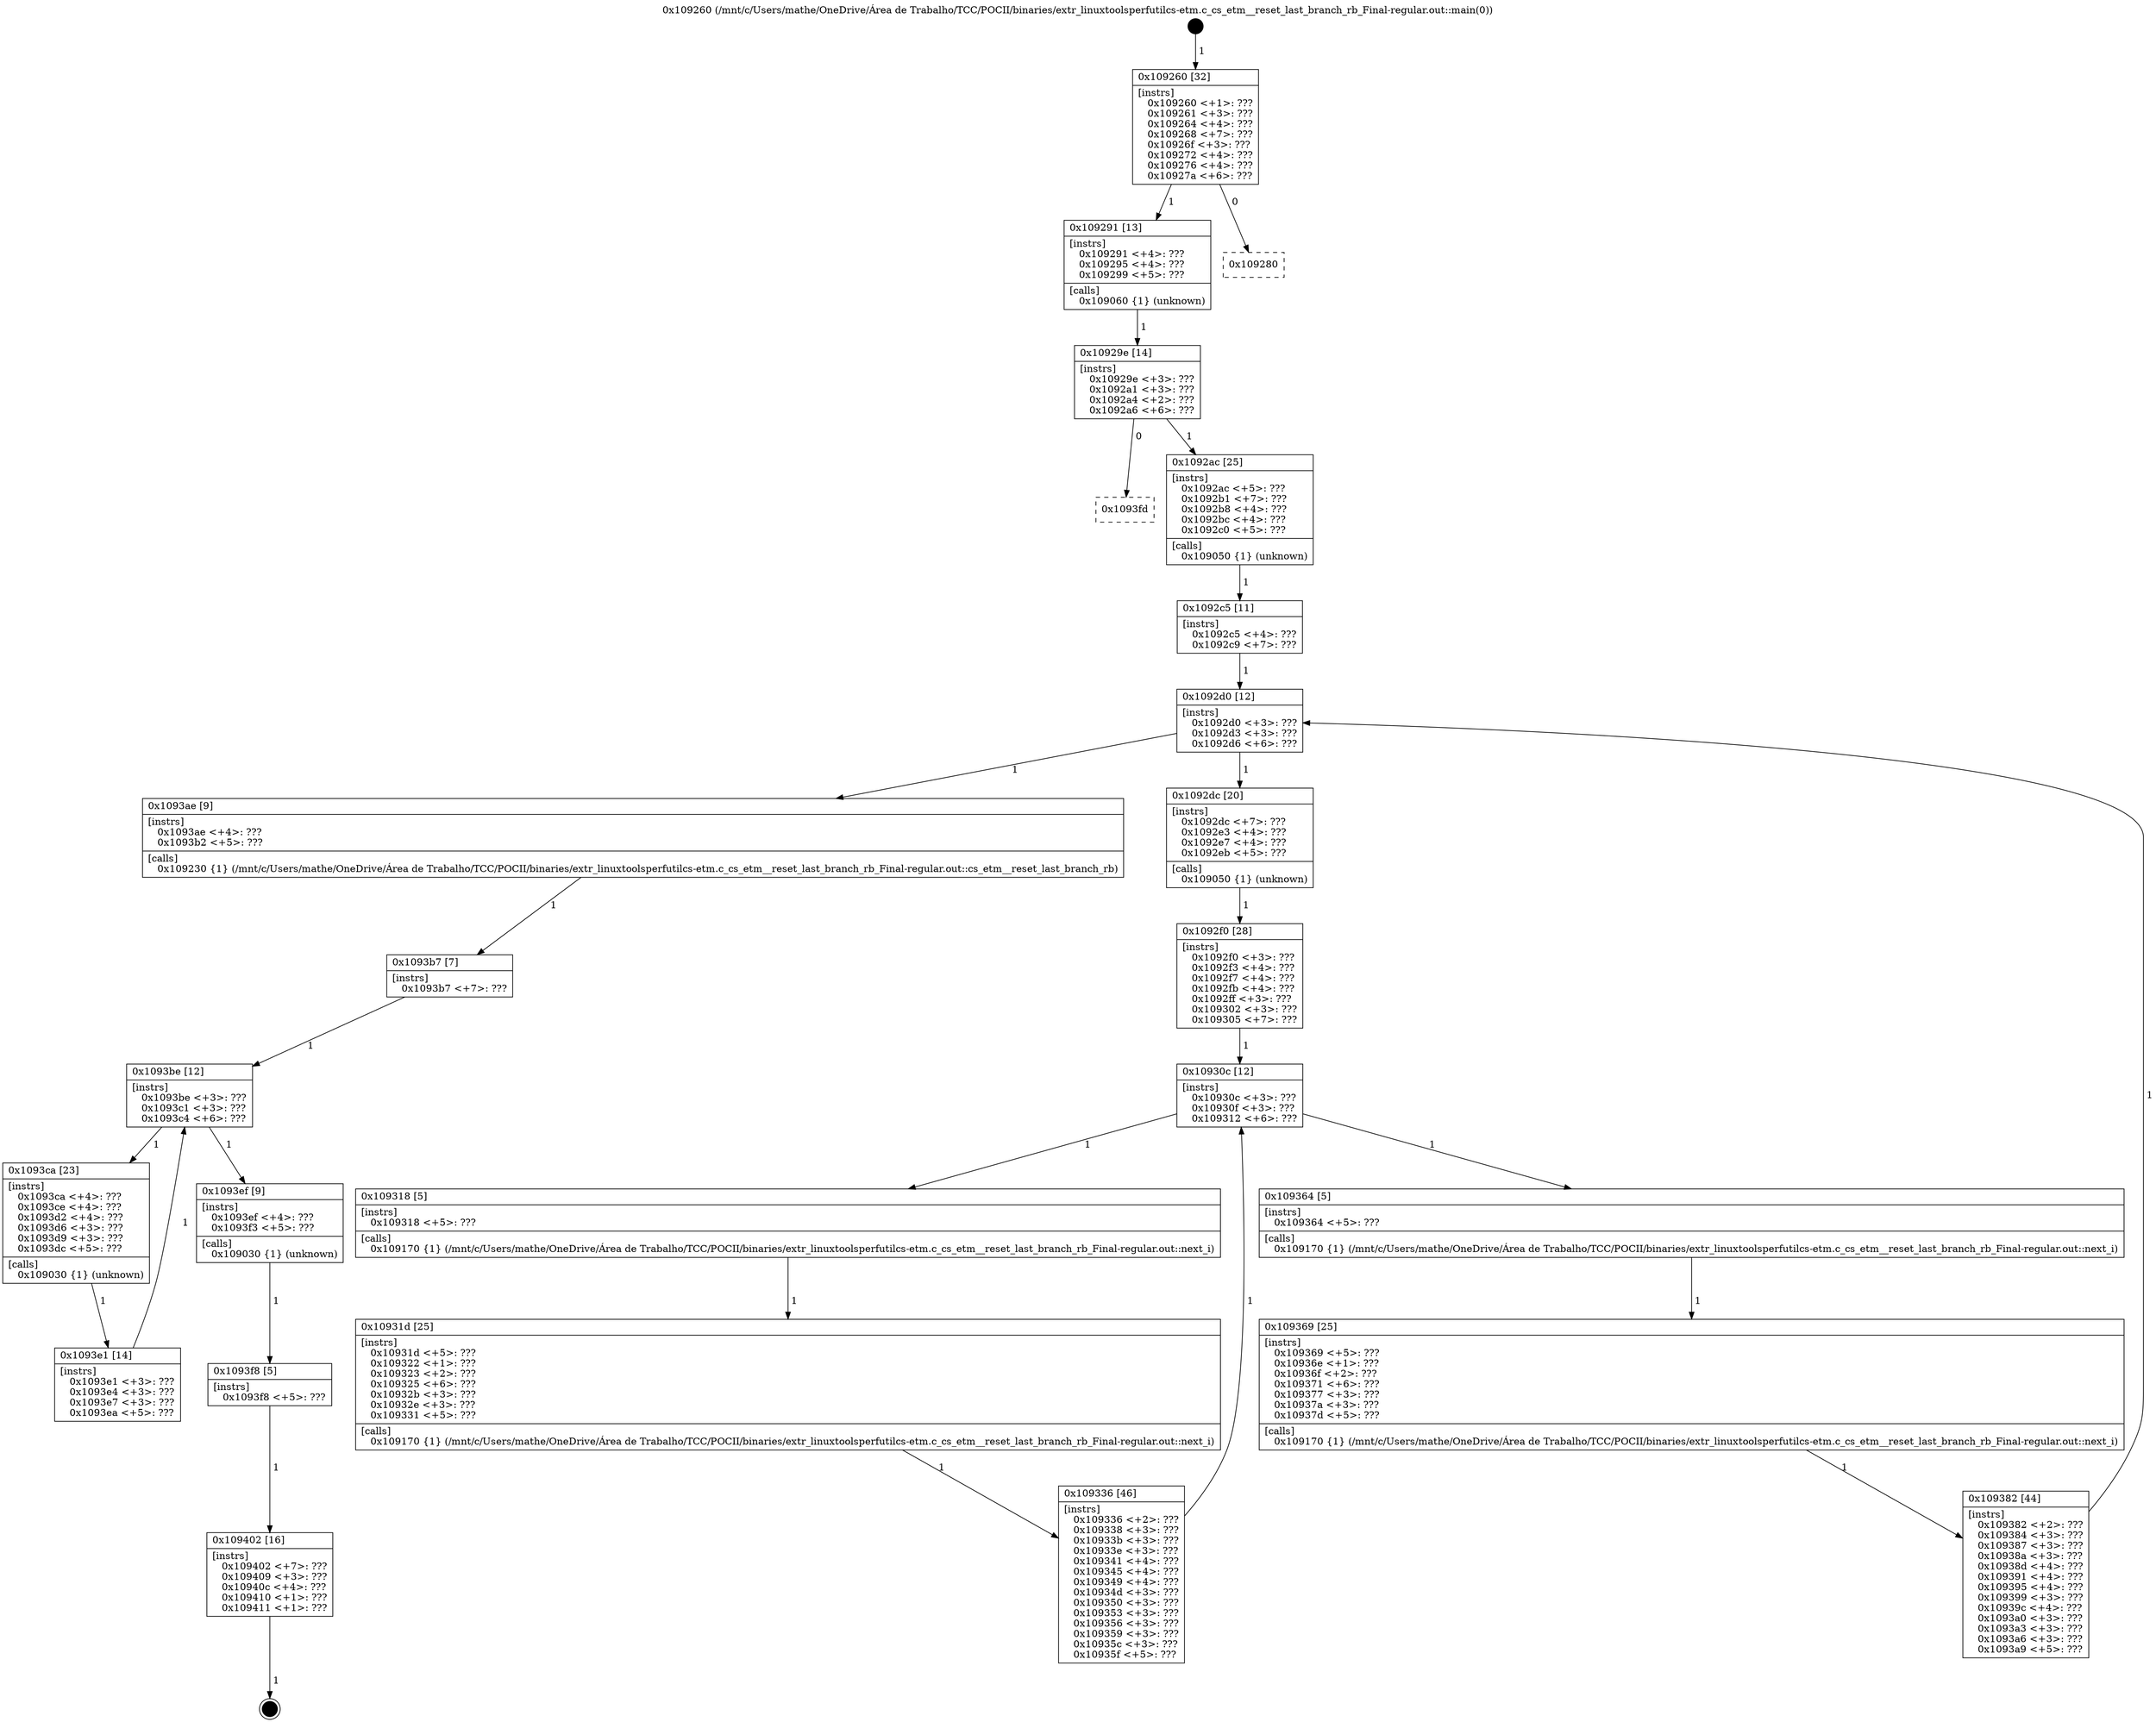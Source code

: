 digraph "0x109260" {
  label = "0x109260 (/mnt/c/Users/mathe/OneDrive/Área de Trabalho/TCC/POCII/binaries/extr_linuxtoolsperfutilcs-etm.c_cs_etm__reset_last_branch_rb_Final-regular.out::main(0))"
  labelloc = "t"
  node[shape=record]

  Entry [label="",width=0.3,height=0.3,shape=circle,fillcolor=black,style=filled]
  "0x109260" [label="{
     0x109260 [32]\l
     | [instrs]\l
     &nbsp;&nbsp;0x109260 \<+1\>: ???\l
     &nbsp;&nbsp;0x109261 \<+3\>: ???\l
     &nbsp;&nbsp;0x109264 \<+4\>: ???\l
     &nbsp;&nbsp;0x109268 \<+7\>: ???\l
     &nbsp;&nbsp;0x10926f \<+3\>: ???\l
     &nbsp;&nbsp;0x109272 \<+4\>: ???\l
     &nbsp;&nbsp;0x109276 \<+4\>: ???\l
     &nbsp;&nbsp;0x10927a \<+6\>: ???\l
  }"]
  "0x109291" [label="{
     0x109291 [13]\l
     | [instrs]\l
     &nbsp;&nbsp;0x109291 \<+4\>: ???\l
     &nbsp;&nbsp;0x109295 \<+4\>: ???\l
     &nbsp;&nbsp;0x109299 \<+5\>: ???\l
     | [calls]\l
     &nbsp;&nbsp;0x109060 \{1\} (unknown)\l
  }"]
  "0x109280" [label="{
     0x109280\l
  }", style=dashed]
  "0x10929e" [label="{
     0x10929e [14]\l
     | [instrs]\l
     &nbsp;&nbsp;0x10929e \<+3\>: ???\l
     &nbsp;&nbsp;0x1092a1 \<+3\>: ???\l
     &nbsp;&nbsp;0x1092a4 \<+2\>: ???\l
     &nbsp;&nbsp;0x1092a6 \<+6\>: ???\l
  }"]
  "0x1093fd" [label="{
     0x1093fd\l
  }", style=dashed]
  "0x1092ac" [label="{
     0x1092ac [25]\l
     | [instrs]\l
     &nbsp;&nbsp;0x1092ac \<+5\>: ???\l
     &nbsp;&nbsp;0x1092b1 \<+7\>: ???\l
     &nbsp;&nbsp;0x1092b8 \<+4\>: ???\l
     &nbsp;&nbsp;0x1092bc \<+4\>: ???\l
     &nbsp;&nbsp;0x1092c0 \<+5\>: ???\l
     | [calls]\l
     &nbsp;&nbsp;0x109050 \{1\} (unknown)\l
  }"]
  Exit [label="",width=0.3,height=0.3,shape=circle,fillcolor=black,style=filled,peripheries=2]
  "0x1092d0" [label="{
     0x1092d0 [12]\l
     | [instrs]\l
     &nbsp;&nbsp;0x1092d0 \<+3\>: ???\l
     &nbsp;&nbsp;0x1092d3 \<+3\>: ???\l
     &nbsp;&nbsp;0x1092d6 \<+6\>: ???\l
  }"]
  "0x1093ae" [label="{
     0x1093ae [9]\l
     | [instrs]\l
     &nbsp;&nbsp;0x1093ae \<+4\>: ???\l
     &nbsp;&nbsp;0x1093b2 \<+5\>: ???\l
     | [calls]\l
     &nbsp;&nbsp;0x109230 \{1\} (/mnt/c/Users/mathe/OneDrive/Área de Trabalho/TCC/POCII/binaries/extr_linuxtoolsperfutilcs-etm.c_cs_etm__reset_last_branch_rb_Final-regular.out::cs_etm__reset_last_branch_rb)\l
  }"]
  "0x1092dc" [label="{
     0x1092dc [20]\l
     | [instrs]\l
     &nbsp;&nbsp;0x1092dc \<+7\>: ???\l
     &nbsp;&nbsp;0x1092e3 \<+4\>: ???\l
     &nbsp;&nbsp;0x1092e7 \<+4\>: ???\l
     &nbsp;&nbsp;0x1092eb \<+5\>: ???\l
     | [calls]\l
     &nbsp;&nbsp;0x109050 \{1\} (unknown)\l
  }"]
  "0x10930c" [label="{
     0x10930c [12]\l
     | [instrs]\l
     &nbsp;&nbsp;0x10930c \<+3\>: ???\l
     &nbsp;&nbsp;0x10930f \<+3\>: ???\l
     &nbsp;&nbsp;0x109312 \<+6\>: ???\l
  }"]
  "0x109364" [label="{
     0x109364 [5]\l
     | [instrs]\l
     &nbsp;&nbsp;0x109364 \<+5\>: ???\l
     | [calls]\l
     &nbsp;&nbsp;0x109170 \{1\} (/mnt/c/Users/mathe/OneDrive/Área de Trabalho/TCC/POCII/binaries/extr_linuxtoolsperfutilcs-etm.c_cs_etm__reset_last_branch_rb_Final-regular.out::next_i)\l
  }"]
  "0x109318" [label="{
     0x109318 [5]\l
     | [instrs]\l
     &nbsp;&nbsp;0x109318 \<+5\>: ???\l
     | [calls]\l
     &nbsp;&nbsp;0x109170 \{1\} (/mnt/c/Users/mathe/OneDrive/Área de Trabalho/TCC/POCII/binaries/extr_linuxtoolsperfutilcs-etm.c_cs_etm__reset_last_branch_rb_Final-regular.out::next_i)\l
  }"]
  "0x10931d" [label="{
     0x10931d [25]\l
     | [instrs]\l
     &nbsp;&nbsp;0x10931d \<+5\>: ???\l
     &nbsp;&nbsp;0x109322 \<+1\>: ???\l
     &nbsp;&nbsp;0x109323 \<+2\>: ???\l
     &nbsp;&nbsp;0x109325 \<+6\>: ???\l
     &nbsp;&nbsp;0x10932b \<+3\>: ???\l
     &nbsp;&nbsp;0x10932e \<+3\>: ???\l
     &nbsp;&nbsp;0x109331 \<+5\>: ???\l
     | [calls]\l
     &nbsp;&nbsp;0x109170 \{1\} (/mnt/c/Users/mathe/OneDrive/Área de Trabalho/TCC/POCII/binaries/extr_linuxtoolsperfutilcs-etm.c_cs_etm__reset_last_branch_rb_Final-regular.out::next_i)\l
  }"]
  "0x109336" [label="{
     0x109336 [46]\l
     | [instrs]\l
     &nbsp;&nbsp;0x109336 \<+2\>: ???\l
     &nbsp;&nbsp;0x109338 \<+3\>: ???\l
     &nbsp;&nbsp;0x10933b \<+3\>: ???\l
     &nbsp;&nbsp;0x10933e \<+3\>: ???\l
     &nbsp;&nbsp;0x109341 \<+4\>: ???\l
     &nbsp;&nbsp;0x109345 \<+4\>: ???\l
     &nbsp;&nbsp;0x109349 \<+4\>: ???\l
     &nbsp;&nbsp;0x10934d \<+3\>: ???\l
     &nbsp;&nbsp;0x109350 \<+3\>: ???\l
     &nbsp;&nbsp;0x109353 \<+3\>: ???\l
     &nbsp;&nbsp;0x109356 \<+3\>: ???\l
     &nbsp;&nbsp;0x109359 \<+3\>: ???\l
     &nbsp;&nbsp;0x10935c \<+3\>: ???\l
     &nbsp;&nbsp;0x10935f \<+5\>: ???\l
  }"]
  "0x1092f0" [label="{
     0x1092f0 [28]\l
     | [instrs]\l
     &nbsp;&nbsp;0x1092f0 \<+3\>: ???\l
     &nbsp;&nbsp;0x1092f3 \<+4\>: ???\l
     &nbsp;&nbsp;0x1092f7 \<+4\>: ???\l
     &nbsp;&nbsp;0x1092fb \<+4\>: ???\l
     &nbsp;&nbsp;0x1092ff \<+3\>: ???\l
     &nbsp;&nbsp;0x109302 \<+3\>: ???\l
     &nbsp;&nbsp;0x109305 \<+7\>: ???\l
  }"]
  "0x109369" [label="{
     0x109369 [25]\l
     | [instrs]\l
     &nbsp;&nbsp;0x109369 \<+5\>: ???\l
     &nbsp;&nbsp;0x10936e \<+1\>: ???\l
     &nbsp;&nbsp;0x10936f \<+2\>: ???\l
     &nbsp;&nbsp;0x109371 \<+6\>: ???\l
     &nbsp;&nbsp;0x109377 \<+3\>: ???\l
     &nbsp;&nbsp;0x10937a \<+3\>: ???\l
     &nbsp;&nbsp;0x10937d \<+5\>: ???\l
     | [calls]\l
     &nbsp;&nbsp;0x109170 \{1\} (/mnt/c/Users/mathe/OneDrive/Área de Trabalho/TCC/POCII/binaries/extr_linuxtoolsperfutilcs-etm.c_cs_etm__reset_last_branch_rb_Final-regular.out::next_i)\l
  }"]
  "0x109382" [label="{
     0x109382 [44]\l
     | [instrs]\l
     &nbsp;&nbsp;0x109382 \<+2\>: ???\l
     &nbsp;&nbsp;0x109384 \<+3\>: ???\l
     &nbsp;&nbsp;0x109387 \<+3\>: ???\l
     &nbsp;&nbsp;0x10938a \<+3\>: ???\l
     &nbsp;&nbsp;0x10938d \<+4\>: ???\l
     &nbsp;&nbsp;0x109391 \<+4\>: ???\l
     &nbsp;&nbsp;0x109395 \<+4\>: ???\l
     &nbsp;&nbsp;0x109399 \<+3\>: ???\l
     &nbsp;&nbsp;0x10939c \<+4\>: ???\l
     &nbsp;&nbsp;0x1093a0 \<+3\>: ???\l
     &nbsp;&nbsp;0x1093a3 \<+3\>: ???\l
     &nbsp;&nbsp;0x1093a6 \<+3\>: ???\l
     &nbsp;&nbsp;0x1093a9 \<+5\>: ???\l
  }"]
  "0x1092c5" [label="{
     0x1092c5 [11]\l
     | [instrs]\l
     &nbsp;&nbsp;0x1092c5 \<+4\>: ???\l
     &nbsp;&nbsp;0x1092c9 \<+7\>: ???\l
  }"]
  "0x1093be" [label="{
     0x1093be [12]\l
     | [instrs]\l
     &nbsp;&nbsp;0x1093be \<+3\>: ???\l
     &nbsp;&nbsp;0x1093c1 \<+3\>: ???\l
     &nbsp;&nbsp;0x1093c4 \<+6\>: ???\l
  }"]
  "0x1093ef" [label="{
     0x1093ef [9]\l
     | [instrs]\l
     &nbsp;&nbsp;0x1093ef \<+4\>: ???\l
     &nbsp;&nbsp;0x1093f3 \<+5\>: ???\l
     | [calls]\l
     &nbsp;&nbsp;0x109030 \{1\} (unknown)\l
  }"]
  "0x1093ca" [label="{
     0x1093ca [23]\l
     | [instrs]\l
     &nbsp;&nbsp;0x1093ca \<+4\>: ???\l
     &nbsp;&nbsp;0x1093ce \<+4\>: ???\l
     &nbsp;&nbsp;0x1093d2 \<+4\>: ???\l
     &nbsp;&nbsp;0x1093d6 \<+3\>: ???\l
     &nbsp;&nbsp;0x1093d9 \<+3\>: ???\l
     &nbsp;&nbsp;0x1093dc \<+5\>: ???\l
     | [calls]\l
     &nbsp;&nbsp;0x109030 \{1\} (unknown)\l
  }"]
  "0x1093e1" [label="{
     0x1093e1 [14]\l
     | [instrs]\l
     &nbsp;&nbsp;0x1093e1 \<+3\>: ???\l
     &nbsp;&nbsp;0x1093e4 \<+3\>: ???\l
     &nbsp;&nbsp;0x1093e7 \<+3\>: ???\l
     &nbsp;&nbsp;0x1093ea \<+5\>: ???\l
  }"]
  "0x1093b7" [label="{
     0x1093b7 [7]\l
     | [instrs]\l
     &nbsp;&nbsp;0x1093b7 \<+7\>: ???\l
  }"]
  "0x1093f8" [label="{
     0x1093f8 [5]\l
     | [instrs]\l
     &nbsp;&nbsp;0x1093f8 \<+5\>: ???\l
  }"]
  "0x109402" [label="{
     0x109402 [16]\l
     | [instrs]\l
     &nbsp;&nbsp;0x109402 \<+7\>: ???\l
     &nbsp;&nbsp;0x109409 \<+3\>: ???\l
     &nbsp;&nbsp;0x10940c \<+4\>: ???\l
     &nbsp;&nbsp;0x109410 \<+1\>: ???\l
     &nbsp;&nbsp;0x109411 \<+1\>: ???\l
  }"]
  Entry -> "0x109260" [label=" 1"]
  "0x109260" -> "0x109291" [label=" 1"]
  "0x109260" -> "0x109280" [label=" 0"]
  "0x109291" -> "0x10929e" [label=" 1"]
  "0x10929e" -> "0x1093fd" [label=" 0"]
  "0x10929e" -> "0x1092ac" [label=" 1"]
  "0x109402" -> Exit [label=" 1"]
  "0x1092ac" -> "0x1092c5" [label=" 1"]
  "0x1092d0" -> "0x1093ae" [label=" 1"]
  "0x1092d0" -> "0x1092dc" [label=" 1"]
  "0x1092dc" -> "0x1092f0" [label=" 1"]
  "0x10930c" -> "0x109364" [label=" 1"]
  "0x10930c" -> "0x109318" [label=" 1"]
  "0x109318" -> "0x10931d" [label=" 1"]
  "0x10931d" -> "0x109336" [label=" 1"]
  "0x1092f0" -> "0x10930c" [label=" 1"]
  "0x109336" -> "0x10930c" [label=" 1"]
  "0x109364" -> "0x109369" [label=" 1"]
  "0x109369" -> "0x109382" [label=" 1"]
  "0x1092c5" -> "0x1092d0" [label=" 1"]
  "0x109382" -> "0x1092d0" [label=" 1"]
  "0x1093ae" -> "0x1093b7" [label=" 1"]
  "0x1093be" -> "0x1093ef" [label=" 1"]
  "0x1093be" -> "0x1093ca" [label=" 1"]
  "0x1093ca" -> "0x1093e1" [label=" 1"]
  "0x1093b7" -> "0x1093be" [label=" 1"]
  "0x1093e1" -> "0x1093be" [label=" 1"]
  "0x1093ef" -> "0x1093f8" [label=" 1"]
  "0x1093f8" -> "0x109402" [label=" 1"]
}
